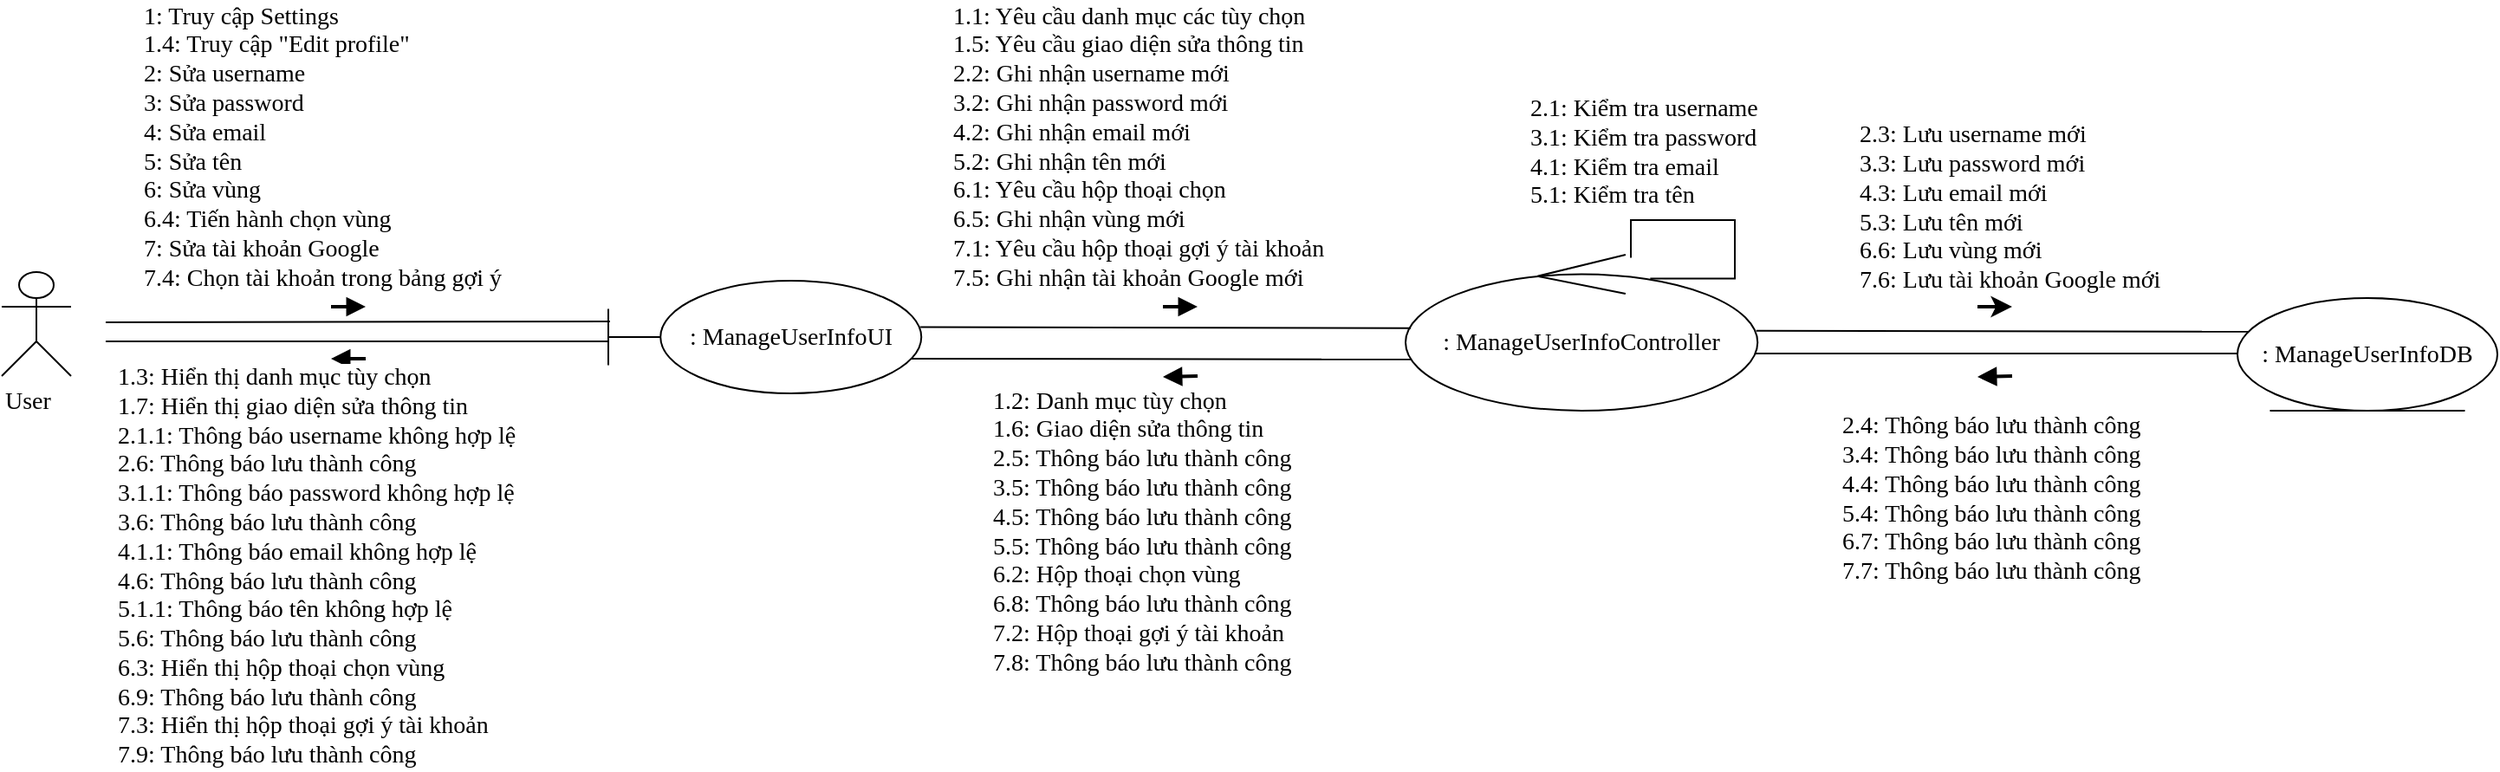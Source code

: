 <mxfile version="13.10.0" type="device"><diagram id="Xl_1jjptXSg8tNxAb_s-" name="Page-1"><mxGraphModel dx="868" dy="450" grid="1" gridSize="10" guides="1" tooltips="1" connect="1" arrows="1" fold="1" page="1" pageScale="1" pageWidth="827" pageHeight="1169" math="0" shadow="0"><root><mxCell id="0"/><mxCell id="1" parent="0"/><mxCell id="Zvrvgo_-wphNnTGtL_sm-13" value="User" style="shape=umlActor;verticalLabelPosition=bottom;verticalAlign=top;html=1;fontFamily=Verdana;fontSize=14;align=left;" parent="1" vertex="1"><mxGeometry x="10" y="190" width="40" height="60" as="geometry"/></mxCell><mxCell id="Zvrvgo_-wphNnTGtL_sm-14" value=": ManageUserInfoUI" style="shape=umlBoundary;whiteSpace=wrap;html=1;fontFamily=Verdana;fontSize=14;align=center;" parent="1" vertex="1"><mxGeometry x="360" y="195" width="180.62" height="65" as="geometry"/></mxCell><mxCell id="Zvrvgo_-wphNnTGtL_sm-15" value="" style="endArrow=block;html=1;fontFamily=Verdana;fontSize=14;endFill=1;strokeWidth=2;align=left;" parent="1" edge="1"><mxGeometry width="50" height="50" relative="1" as="geometry"><mxPoint x="200" y="210" as="sourcePoint"/><mxPoint x="220" y="210" as="targetPoint"/></mxGeometry></mxCell><mxCell id="Zvrvgo_-wphNnTGtL_sm-16" value=": ManageUserInfoController" style="ellipse;shape=umlControl;whiteSpace=wrap;html=1;fontFamily=Verdana;fontSize=14;align=center;" parent="1" vertex="1"><mxGeometry x="820" y="180" width="203.13" height="90" as="geometry"/></mxCell><mxCell id="Zvrvgo_-wphNnTGtL_sm-17" value="" style="endArrow=block;html=1;fontFamily=Verdana;fontSize=14;endFill=1;strokeWidth=2;align=left;" parent="1" edge="1"><mxGeometry width="50" height="50" relative="1" as="geometry"><mxPoint x="680" y="210" as="sourcePoint"/><mxPoint x="700" y="210" as="targetPoint"/></mxGeometry></mxCell><mxCell id="Zvrvgo_-wphNnTGtL_sm-18" value="" style="endArrow=block;html=1;fontFamily=Verdana;fontSize=14;endFill=1;strokeWidth=2;align=left;" parent="1" edge="1"><mxGeometry width="50" height="50" relative="1" as="geometry"><mxPoint x="700" y="250" as="sourcePoint"/><mxPoint x="680" y="250.5" as="targetPoint"/></mxGeometry></mxCell><mxCell id="Zvrvgo_-wphNnTGtL_sm-19" value="&lt;span style=&quot;background-color: rgb(255 , 255 , 255)&quot;&gt;2.1: Kiểm tra username&lt;br&gt;3.1: Kiểm tra password&lt;br&gt;4.1: Kiểm tra email&lt;br&gt;5.1: Kiểm tra tên&lt;br&gt;&lt;/span&gt;" style="text;html=1;strokeColor=none;fillColor=none;align=left;verticalAlign=middle;whiteSpace=wrap;rounded=0;fontFamily=Verdana;fontSize=14;" parent="1" vertex="1"><mxGeometry x="890" y="90" width="180" height="62.5" as="geometry"/></mxCell><mxCell id="Zvrvgo_-wphNnTGtL_sm-20" value=": ManageUserInfoDB" style="ellipse;shape=umlEntity;whiteSpace=wrap;html=1;fontFamily=Verdana;fontSize=14;align=center;" parent="1" vertex="1"><mxGeometry x="1300" y="205" width="150" height="65" as="geometry"/></mxCell><mxCell id="Zvrvgo_-wphNnTGtL_sm-21" value="" style="endArrow=classic;html=1;strokeWidth=2;fontFamily=Verdana;fontSize=14;align=left;" parent="1" edge="1"><mxGeometry width="50" height="50" relative="1" as="geometry"><mxPoint x="1150" y="210" as="sourcePoint"/><mxPoint x="1170" y="210" as="targetPoint"/></mxGeometry></mxCell><mxCell id="Zvrvgo_-wphNnTGtL_sm-22" value="" style="endArrow=none;html=1;strokeWidth=1;fontFamily=Verdana;fontSize=14;align=left;exitX=0.997;exitY=0.411;exitDx=0;exitDy=0;exitPerimeter=0;entryX=0.015;entryY=0.471;entryDx=0;entryDy=0;entryPerimeter=0;" parent="1" source="Zvrvgo_-wphNnTGtL_sm-14" target="Zvrvgo_-wphNnTGtL_sm-16" edge="1"><mxGeometry width="50" height="50" relative="1" as="geometry"><mxPoint x="500" y="514" as="sourcePoint"/><mxPoint x="701" y="222" as="targetPoint"/></mxGeometry></mxCell><mxCell id="Zvrvgo_-wphNnTGtL_sm-23" value="&lt;span style=&quot;text-align: center ; background-color: rgb(255 , 255 , 255)&quot;&gt;1: Truy cập Settings&lt;br&gt;&lt;/span&gt;&lt;span style=&quot;text-align: center ; background-color: rgb(255 , 255 , 255)&quot;&gt;1.4: Truy cập &quot;Edit profile&quot;&lt;br&gt;&lt;/span&gt;&lt;span style=&quot;text-align: center ; background-color: rgb(255 , 255 , 255)&quot;&gt;2: Sửa username&lt;br&gt;&lt;/span&gt;&lt;span style=&quot;text-align: center ; background-color: rgb(255 , 255 , 255)&quot;&gt;3: Sửa password&lt;br&gt;&lt;/span&gt;&lt;span style=&quot;text-align: center ; background-color: rgb(255 , 255 , 255)&quot;&gt;4: Sửa email&lt;br&gt;&lt;/span&gt;&lt;span style=&quot;text-align: center ; background-color: rgb(255 , 255 , 255)&quot;&gt;5: Sửa tên&lt;br&gt;&lt;/span&gt;&lt;span style=&quot;text-align: center ; background-color: rgb(255 , 255 , 255)&quot;&gt;6: Sửa vùng&lt;br&gt;&lt;/span&gt;&lt;span style=&quot;text-align: center ; background-color: rgb(255 , 255 , 255)&quot;&gt;6.4: Tiến hành chọn vùng&lt;br&gt;&lt;/span&gt;&lt;span style=&quot;text-align: center ; background-color: rgb(255 , 255 , 255)&quot;&gt;7: Sửa tài khoản Google&lt;br&gt;&lt;/span&gt;&lt;span style=&quot;text-align: center ; background-color: rgb(255 , 255 , 255)&quot;&gt;7.4: Chọn tài khoản trong bảng gợi ý&lt;/span&gt;&lt;span style=&quot;font-family: &amp;#34;verdana&amp;#34; ; background-color: rgb(255 , 255 , 255)&quot;&gt;&lt;br&gt;&lt;/span&gt;" style="text;html=1;strokeColor=none;fillColor=none;align=left;verticalAlign=middle;whiteSpace=wrap;rounded=0;fontFamily=Verdana;fontSize=14;" parent="1" vertex="1"><mxGeometry x="90" y="35" width="270" height="165" as="geometry"/></mxCell><mxCell id="Zvrvgo_-wphNnTGtL_sm-24" value="" style="endArrow=none;html=1;strokeWidth=1;fontFamily=Verdana;fontSize=14;align=left;entryX=0.005;entryY=0.361;entryDx=0;entryDy=0;entryPerimeter=0;" parent="1" target="Zvrvgo_-wphNnTGtL_sm-14" edge="1"><mxGeometry width="50" height="50" relative="1" as="geometry"><mxPoint x="70" y="219" as="sourcePoint"/><mxPoint x="305" y="510" as="targetPoint"/></mxGeometry></mxCell><mxCell id="Zvrvgo_-wphNnTGtL_sm-25" value="&lt;span style=&quot;text-align: center ; background-color: rgb(255 , 255 , 255)&quot;&gt;1.2: Danh mục tùy chọn&lt;br&gt;&lt;/span&gt;&lt;span style=&quot;text-align: center ; background-color: rgb(255 , 255 , 255)&quot;&gt;1.6: Giao diện sửa thông tin&lt;br&gt;&lt;/span&gt;&lt;span style=&quot;text-align: center ; background-color: rgb(255 , 255 , 255)&quot;&gt;2.5: Thông báo lưu thành công&lt;br&gt;&lt;/span&gt;&lt;span style=&quot;text-align: center ; background-color: rgb(255 , 255 , 255)&quot;&gt;3.5: Thông báo lưu thành công&lt;br&gt;&lt;/span&gt;&lt;span style=&quot;text-align: center ; background-color: rgb(255 , 255 , 255)&quot;&gt;4.5: Thông báo lưu thành công&lt;br&gt;&lt;/span&gt;&lt;span style=&quot;text-align: center ; background-color: rgb(255 , 255 , 255)&quot;&gt;5.5: Thông báo lưu thành công&lt;br&gt;&lt;/span&gt;&lt;span style=&quot;text-align: center ; background-color: rgb(255 , 255 , 255)&quot;&gt;6.2: Hộp thoại chọn vùng&lt;br&gt;&lt;/span&gt;&lt;span style=&quot;text-align: center ; background-color: rgb(255 , 255 , 255)&quot;&gt;6.8: Thông báo lưu thành công&lt;br&gt;&lt;/span&gt;&lt;span style=&quot;text-align: center ; background-color: rgb(255 , 255 , 255)&quot;&gt;7.2: Hộp thoại gợi ý tài khoản&lt;br&gt;&lt;/span&gt;&lt;span style=&quot;text-align: center ; background-color: rgb(255 , 255 , 255)&quot;&gt;7.8: Thông báo lưu thành công&lt;/span&gt;&lt;span style=&quot;font-family: &amp;#34;verdana&amp;#34; ; background-color: rgb(255 , 255 , 255)&quot;&gt;&lt;br&gt;&lt;/span&gt;" style="text;html=1;strokeColor=none;fillColor=none;align=left;verticalAlign=middle;whiteSpace=wrap;rounded=0;fontFamily=Verdana;fontSize=14;" parent="1" vertex="1"><mxGeometry x="580" y="260" width="223" height="160" as="geometry"/></mxCell><mxCell id="Zvrvgo_-wphNnTGtL_sm-26" value="&lt;span style=&quot;background-color: rgb(255 , 255 , 255)&quot;&gt;2.4: Thông báo lưu thành công&lt;br&gt;&lt;/span&gt;&lt;span style=&quot;background-color: rgb(255 , 255 , 255)&quot;&gt;3.4: Thông báo lưu thành công&lt;br&gt;&lt;/span&gt;&lt;span style=&quot;background-color: rgb(255 , 255 , 255)&quot;&gt;4.4: Thông báo lưu thành công&lt;br&gt;&lt;/span&gt;&lt;span style=&quot;background-color: rgb(255 , 255 , 255)&quot;&gt;5.4: Thông báo lưu thành công&lt;br&gt;&lt;/span&gt;&lt;span style=&quot;background-color: rgb(255 , 255 , 255)&quot;&gt;6.7: Thông báo lưu thành công&lt;br&gt;&lt;/span&gt;&lt;span style=&quot;background-color: rgb(255 , 255 , 255)&quot;&gt;7.7: Thông báo lưu thành công&lt;/span&gt;&lt;span style=&quot;background-color: rgb(255 , 255 , 255)&quot;&gt;&lt;br&gt;&lt;/span&gt;" style="text;html=1;strokeColor=none;fillColor=none;align=left;verticalAlign=middle;whiteSpace=wrap;rounded=0;fontFamily=Verdana;fontSize=14;" parent="1" vertex="1"><mxGeometry x="1070" y="270" width="230" height="102.5" as="geometry"/></mxCell><mxCell id="Zvrvgo_-wphNnTGtL_sm-28" value="" style="endArrow=none;html=1;strokeWidth=1;fontFamily=Verdana;fontSize=14;align=left;entryX=0.017;entryY=0.671;entryDx=0;entryDy=0;entryPerimeter=0;" parent="1" edge="1" target="Zvrvgo_-wphNnTGtL_sm-16"><mxGeometry width="50" height="50" relative="1" as="geometry"><mxPoint x="535" y="240" as="sourcePoint"/><mxPoint x="700" y="240" as="targetPoint"/></mxGeometry></mxCell><mxCell id="Zvrvgo_-wphNnTGtL_sm-31" style="edgeStyle=orthogonalEdgeStyle;rounded=0;orthogonalLoop=1;jettySize=auto;html=1;endArrow=none;endFill=0;strokeWidth=1;fontFamily=Verdana;fontSize=14;align=left;entryX=0.695;entryY=0.153;entryDx=0;entryDy=0;entryPerimeter=0;" parent="1" source="Zvrvgo_-wphNnTGtL_sm-16" target="Zvrvgo_-wphNnTGtL_sm-16" edge="1"><mxGeometry relative="1" as="geometry"><Array as="points"><mxPoint x="950" y="160"/><mxPoint x="1010" y="160"/><mxPoint x="1010" y="194"/></Array><mxPoint x="956" y="210" as="targetPoint"/></mxGeometry></mxCell><mxCell id="Zvrvgo_-wphNnTGtL_sm-36" value="" style="endArrow=none;html=1;strokeWidth=1;fontFamily=Verdana;fontSize=14;align=left;" parent="1" edge="1"><mxGeometry width="50" height="50" relative="1" as="geometry"><mxPoint x="70" y="230" as="sourcePoint"/><mxPoint x="360" y="230" as="targetPoint"/></mxGeometry></mxCell><mxCell id="Zvrvgo_-wphNnTGtL_sm-37" value="" style="endArrow=block;html=1;fontFamily=Verdana;fontSize=14;endFill=1;strokeWidth=2;align=left;" parent="1" edge="1"><mxGeometry width="50" height="50" relative="1" as="geometry"><mxPoint x="220" y="240" as="sourcePoint"/><mxPoint x="200" y="240" as="targetPoint"/></mxGeometry></mxCell><mxCell id="Zvrvgo_-wphNnTGtL_sm-38" value="&lt;span style=&quot;text-align: center ; background-color: rgb(255 , 255 , 255)&quot;&gt;1.3: Hiển thị danh mục tùy chọn&lt;br&gt;&lt;/span&gt;&lt;span style=&quot;text-align: center ; background-color: rgb(255 , 255 , 255)&quot;&gt;1.7: Hiển thị giao diện sửa thông tin&lt;br&gt;&lt;/span&gt;&lt;span style=&quot;text-align: center ; background-color: rgb(255 , 255 , 255)&quot;&gt;2.1.1: Thông báo username không hợp lệ&lt;br&gt;&lt;/span&gt;&lt;span style=&quot;text-align: center ; background-color: rgb(255 , 255 , 255)&quot;&gt;2.6: Thông báo lưu thành công&lt;br&gt;&lt;/span&gt;&lt;span style=&quot;text-align: center ; background-color: rgb(255 , 255 , 255)&quot;&gt;3.1.1: Thông báo password không hợp lệ&lt;br&gt;&lt;/span&gt;&lt;span style=&quot;text-align: center ; background-color: rgb(255 , 255 , 255)&quot;&gt;3.6: Thông báo lưu thành công&lt;br&gt;&lt;/span&gt;&lt;span style=&quot;text-align: center ; background-color: rgb(255 , 255 , 255)&quot;&gt;4.1.1: Thông báo email không hợp lệ&lt;br&gt;&lt;/span&gt;&lt;span style=&quot;text-align: center ; background-color: rgb(255 , 255 , 255)&quot;&gt;4.6: Thông báo lưu thành công&lt;br&gt;&lt;/span&gt;&lt;span style=&quot;text-align: center ; background-color: rgb(255 , 255 , 255)&quot;&gt;5.1.1: Thông báo tên không hợp lệ&lt;br&gt;&lt;/span&gt;&lt;span style=&quot;text-align: center ; background-color: rgb(255 , 255 , 255)&quot;&gt;5.6: Thông báo lưu thành công&lt;br&gt;&lt;/span&gt;&lt;span style=&quot;text-align: center ; background-color: rgb(255 , 255 , 255)&quot;&gt;6.3: Hiển thị hộp thoại chọn vùng&lt;br&gt;&lt;/span&gt;&lt;span style=&quot;text-align: center ; background-color: rgb(255 , 255 , 255)&quot;&gt;6.9: Thông báo lưu thành công&lt;br&gt;&lt;/span&gt;&lt;span style=&quot;text-align: center ; background-color: rgb(255 , 255 , 255)&quot;&gt;7.3: Hiển thị hộp thoại gợi ý tài khoản&lt;br&gt;&lt;/span&gt;&lt;span style=&quot;text-align: center ; background-color: rgb(255 , 255 , 255)&quot;&gt;7.9: Thông báo lưu thành công&lt;/span&gt;&lt;span style=&quot;font-family: &amp;#34;verdana&amp;#34; ; background-color: rgb(255 , 255 , 255)&quot;&gt;&lt;br&gt;&lt;/span&gt;" style="text;html=1;strokeColor=none;fillColor=none;align=left;verticalAlign=middle;whiteSpace=wrap;rounded=0;fontFamily=Verdana;fontSize=14;" parent="1" vertex="1"><mxGeometry x="75" y="250" width="300" height="220" as="geometry"/></mxCell><mxCell id="EXE3DRCDeBGoGeaupV44-2" value="" style="endArrow=none;html=1;align=left;entryX=0.043;entryY=0.298;entryDx=0;entryDy=0;entryPerimeter=0;exitX=0.996;exitY=0.487;exitDx=0;exitDy=0;exitPerimeter=0;" parent="1" source="Zvrvgo_-wphNnTGtL_sm-16" target="Zvrvgo_-wphNnTGtL_sm-20" edge="1"><mxGeometry width="50" height="50" relative="1" as="geometry"><mxPoint x="900" y="508" as="sourcePoint"/><mxPoint x="980" y="505" as="targetPoint"/></mxGeometry></mxCell><mxCell id="EXE3DRCDeBGoGeaupV44-3" value="" style="endArrow=none;html=1;align=left;" parent="1" edge="1"><mxGeometry width="50" height="50" relative="1" as="geometry"><mxPoint x="1022" y="237" as="sourcePoint"/><mxPoint x="1300" y="237" as="targetPoint"/></mxGeometry></mxCell><mxCell id="34ngIhpwM_sOueJLRzTW-2" value="" style="endArrow=block;html=1;fontFamily=Verdana;fontSize=14;endFill=1;strokeWidth=2;align=left;" edge="1" parent="1"><mxGeometry width="50" height="50" relative="1" as="geometry"><mxPoint x="1170" y="250" as="sourcePoint"/><mxPoint x="1150" y="250.5" as="targetPoint"/></mxGeometry></mxCell><mxCell id="34ngIhpwM_sOueJLRzTW-4" value="&lt;span style=&quot;text-align: center ; background-color: rgb(255 , 255 , 255)&quot;&gt;1.1: Yêu cầu danh mục các tùy chọn&lt;br&gt;&lt;/span&gt;&lt;span style=&quot;text-align: center ; background-color: rgb(255 , 255 , 255)&quot;&gt;1.5: Yêu cầu giao diện sửa thông tin&lt;br&gt;&lt;/span&gt;&lt;span style=&quot;text-align: center ; background-color: rgb(255 , 255 , 255)&quot;&gt;2.2: Ghi nhận username mới&lt;br&gt;&lt;/span&gt;&lt;span style=&quot;text-align: center ; background-color: rgb(255 , 255 , 255)&quot;&gt;3.2: Ghi nhận password mới&lt;br&gt;&lt;/span&gt;&lt;span style=&quot;text-align: center ; background-color: rgb(255 , 255 , 255)&quot;&gt;4.2: Ghi nhận email mới&lt;br&gt;&lt;/span&gt;&lt;span style=&quot;text-align: center ; background-color: rgb(255 , 255 , 255)&quot;&gt;5.2: Ghi nhận tên mới&lt;br&gt;&lt;/span&gt;&lt;span style=&quot;text-align: center ; background-color: rgb(255 , 255 , 255)&quot;&gt;6.1: Yêu cầu hộp thoại chọn&lt;br&gt;&lt;/span&gt;&lt;span style=&quot;text-align: center ; background-color: rgb(255 , 255 , 255)&quot;&gt;6.5: Ghi nhận vùng mới&lt;br&gt;&lt;/span&gt;&lt;span style=&quot;text-align: center ; background-color: rgb(255 , 255 , 255)&quot;&gt;7.1: Yêu cầu hộp thoại gợi ý tài khoản&lt;br&gt;&lt;/span&gt;&lt;span style=&quot;text-align: center ; background-color: rgb(255 , 255 , 255)&quot;&gt;7.5: Ghi nhận tài khoản Google mới&lt;/span&gt;&lt;span style=&quot;font-family: &amp;#34;verdana&amp;#34; ; background-color: rgb(255 , 255 , 255)&quot;&gt;&lt;br&gt;&lt;/span&gt;" style="text;html=1;strokeColor=none;fillColor=none;align=left;verticalAlign=middle;whiteSpace=wrap;rounded=0;fontFamily=Verdana;fontSize=14;" vertex="1" parent="1"><mxGeometry x="557" y="35" width="283" height="165" as="geometry"/></mxCell><mxCell id="34ngIhpwM_sOueJLRzTW-6" value="&lt;span style=&quot;text-align: center ; background-color: rgb(255 , 255 , 255)&quot;&gt;2.3: Lưu username mới&lt;br&gt;&lt;/span&gt;&lt;span style=&quot;text-align: center ; background-color: rgb(255 , 255 , 255)&quot;&gt;3.3: Lưu password mới&lt;br&gt;&lt;/span&gt;&lt;span style=&quot;text-align: center ; background-color: rgb(255 , 255 , 255)&quot;&gt;4.3: Lưu email mới&lt;br&gt;&lt;/span&gt;&lt;span style=&quot;text-align: center ; background-color: rgb(255 , 255 , 255)&quot;&gt;5.3: Lưu tên mới&lt;br&gt;&lt;/span&gt;&lt;span style=&quot;text-align: center ; background-color: rgb(255 , 255 , 255)&quot;&gt;6.6: Lưu vùng mới&lt;br&gt;&lt;/span&gt;&lt;span style=&quot;text-align: center ; background-color: rgb(255 , 255 , 255)&quot;&gt;7.6: Lưu tài khoản Google mới&lt;/span&gt;&lt;span style=&quot;background-color: rgb(255 , 255 , 255)&quot;&gt;&lt;br&gt;&lt;/span&gt;" style="text;html=1;strokeColor=none;fillColor=none;align=left;verticalAlign=middle;whiteSpace=wrap;rounded=0;fontFamily=Verdana;fontSize=14;" vertex="1" parent="1"><mxGeometry x="1080" y="105" width="220" height="95" as="geometry"/></mxCell></root></mxGraphModel></diagram></mxfile>